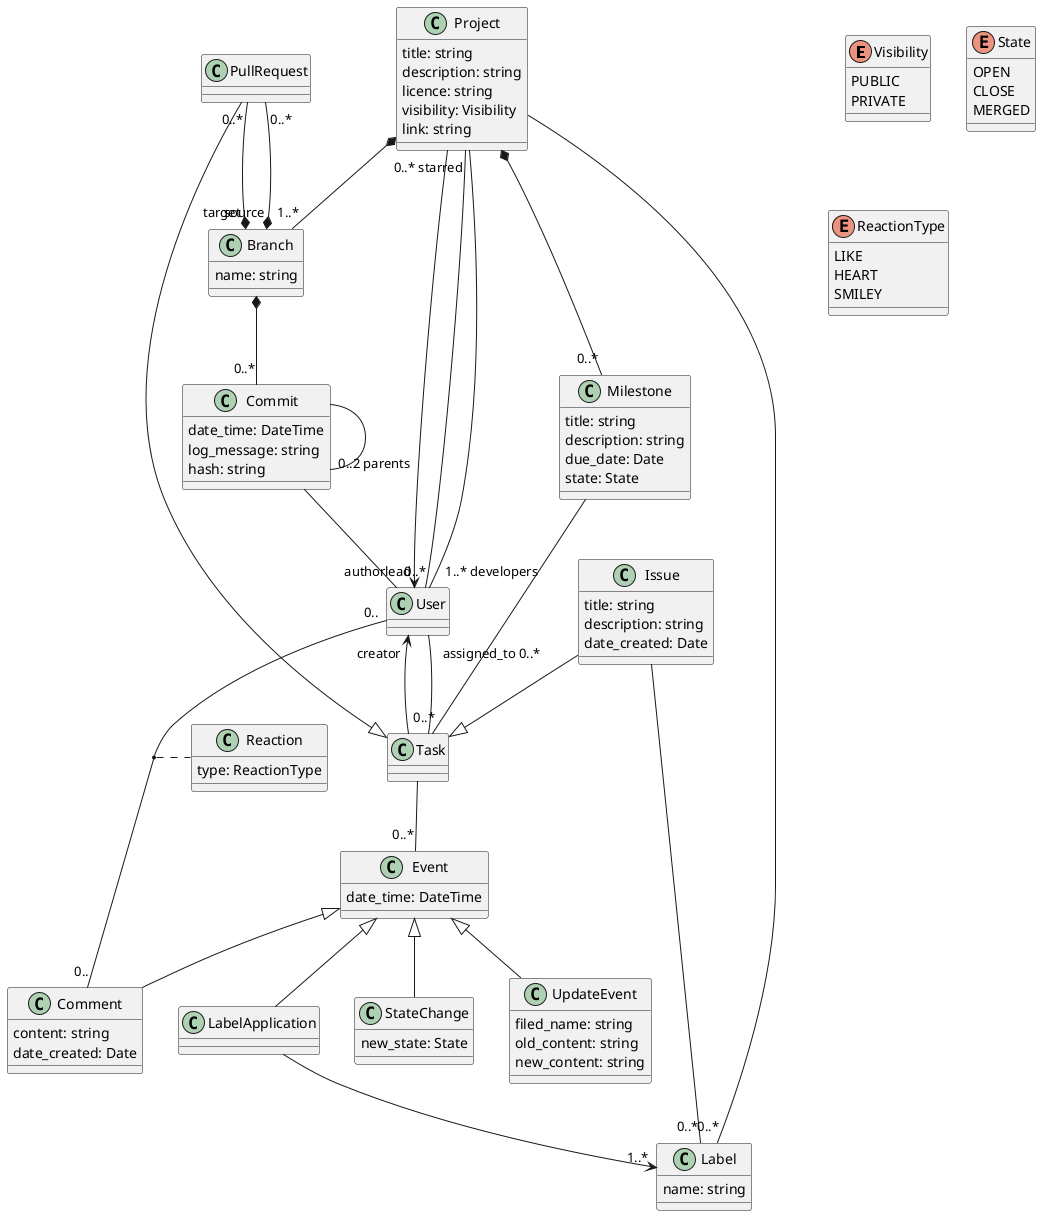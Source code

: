 @startuml
enum Visibility {
 PUBLIC
 PRIVATE 
}

class User

class Label {
  name: string
}

class Task {
}

enum State {
  OPEN
  CLOSE
  MERGED
}

class Project {
  title: string
  description: string
  licence: string
  visibility: Visibility
  link: string
}

class Milestone {
  title: string
  description: string
  due_date: Date
  state: State
}

class Event {
  date_time: DateTime
}

class Issue {
  title: string
  description: string
  date_created: Date
}

class Comment {
  content: string
  date_created: Date
}

class StateChange {
  new_state: State
}
class Branch {
  name: string
}
class Commit {
  date_time: DateTime
  log_message: string
  hash: string
}

' class GitRepository {
'   link: string
' }

class UpdateEvent {
  filed_name: string
  old_content: string
  new_content: string
}

enum ReactionType {
  LIKE
  HEART
  SMILEY
}

class Reaction {
  type: ReactionType
}

User "creator" <-- Task
' PullRequest -- "0..*" Issue
PullRequest --|> Task
PullRequest "0..*" --* "target" Branch
PullRequest "0..*" --* "source" Branch
' Project *--> GitRepository
' GitRepository *-- "1..*" Branch
Project *-- "1..*" Branch
Branch *-- "0..*" Commit
Commit -- "author" User
Commit -- "0..2 parents" Commit
Project *-- "0..*" Milestone
Project -- "1..* developers" User
Project --> "lead" User
Milestone -- "0..*" Task
Issue --|> Task
Task -- "0..*" Event
Event <|-- Comment
Event <|-- LabelApplication
Event <|-- StateChange
Event <|-- UpdateEvent
LabelApplication --> "1..*" Label
Project -- "0..*" Label
Issue -- "0..*" Label
User "assigned_to 0..*" -- Task
User "0..*" -- "0..* starred" Project
User "0.." -- "0.." Comment
(User, Comment) .. Reaction
@enduml